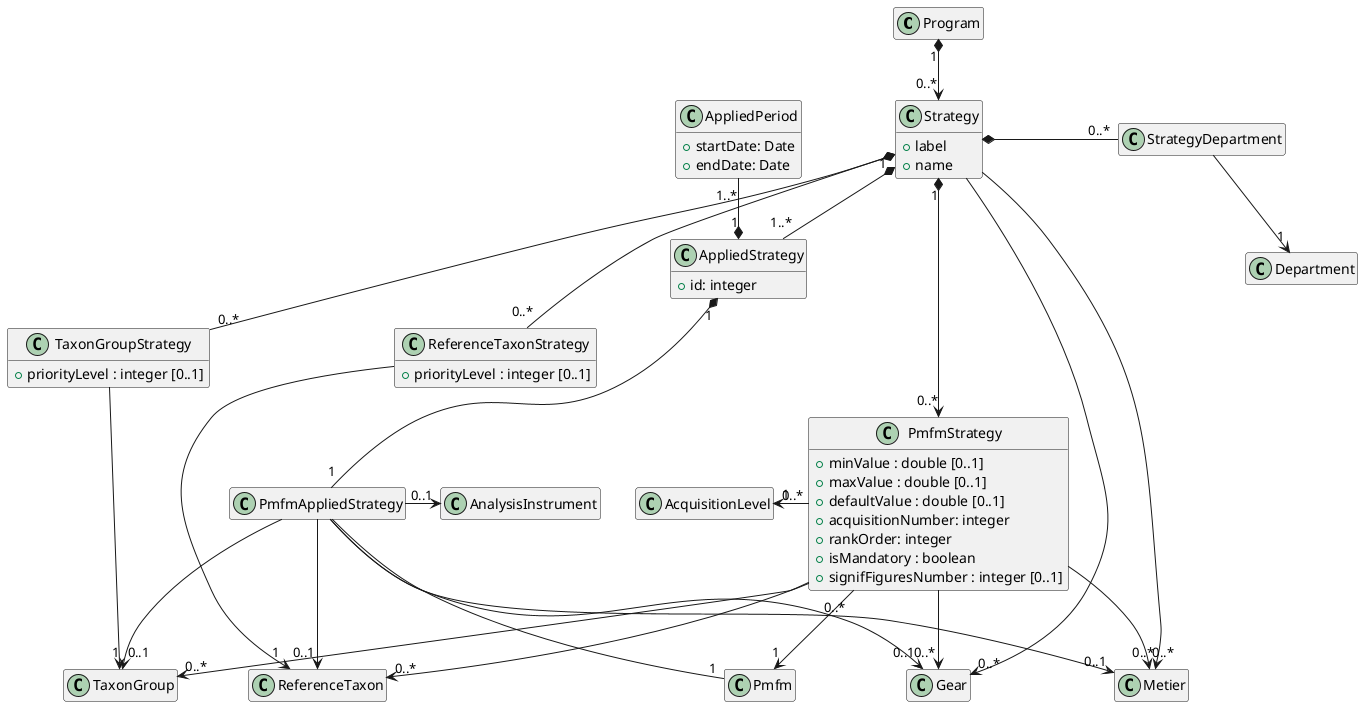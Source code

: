 @startuml
hide empty members

class Program {
}

Program "1" *-down-> "0..*" Strategy

class Strategy {
 +label
 +name
}

class ReferenceTaxonStrategy {
 +priorityLevel : integer [0..1]
}
class TaxonGroupStrategy {
 +priorityLevel : integer [0..1]
}

Strategy --> "0..*" Gear
Strategy --> "0..*" Metier
Strategy *-- "0..*" ReferenceTaxonStrategy
Strategy *-- "0..*" TaxonGroupStrategy
Strategy *-right- "0..*" StrategyDepartment

StrategyDepartment --> "1" Department

ReferenceTaxonStrategy --> "1" ReferenceTaxon
TaxonGroupStrategy --> "1" TaxonGroup

class PmfmStrategy {
  +minValue : double [0..1]
  +maxValue : double [0..1]
  +defaultValue : double [0..1]
  +acquisitionNumber: integer
  +rankOrder: integer
  +isMandatory : boolean
  +signifFiguresNumber : integer [0..1]
}

class AppliedStrategy {
  +id: integer
}

class AppliedPeriod {
  +startDate: Date
  +endDate: Date
}

class PmfmAppliedStrategy {
}


Strategy "1" *--> "0..*" PmfmStrategy
PmfmStrategy "0..*" -right-> "1" Pmfm: "    "
PmfmStrategy "0..*" -left-> "1" AcquisitionLevel

PmfmStrategy  --> "0..*" Gear
PmfmStrategy  --> "0..*" Metier
PmfmStrategy  --> "0..*" ReferenceTaxon
PmfmStrategy  --> "0..*" TaxonGroup

Strategy "1" *-down- "1..*" AppliedStrategy

AppliedStrategy "1" *-down- "1" PmfmAppliedStrategy

AppliedStrategy "1" *-up- "1..*" AppliedPeriod

PmfmAppliedStrategy -- "1" Pmfm
PmfmAppliedStrategy --> "0..1" Gear
PmfmAppliedStrategy --> "0..1" Metier
PmfmAppliedStrategy --> "0..1" ReferenceTaxon
PmfmAppliedStrategy --> "0..1" TaxonGroup
PmfmAppliedStrategy -right-> "0..1" AnalysisInstrument

@enduml
